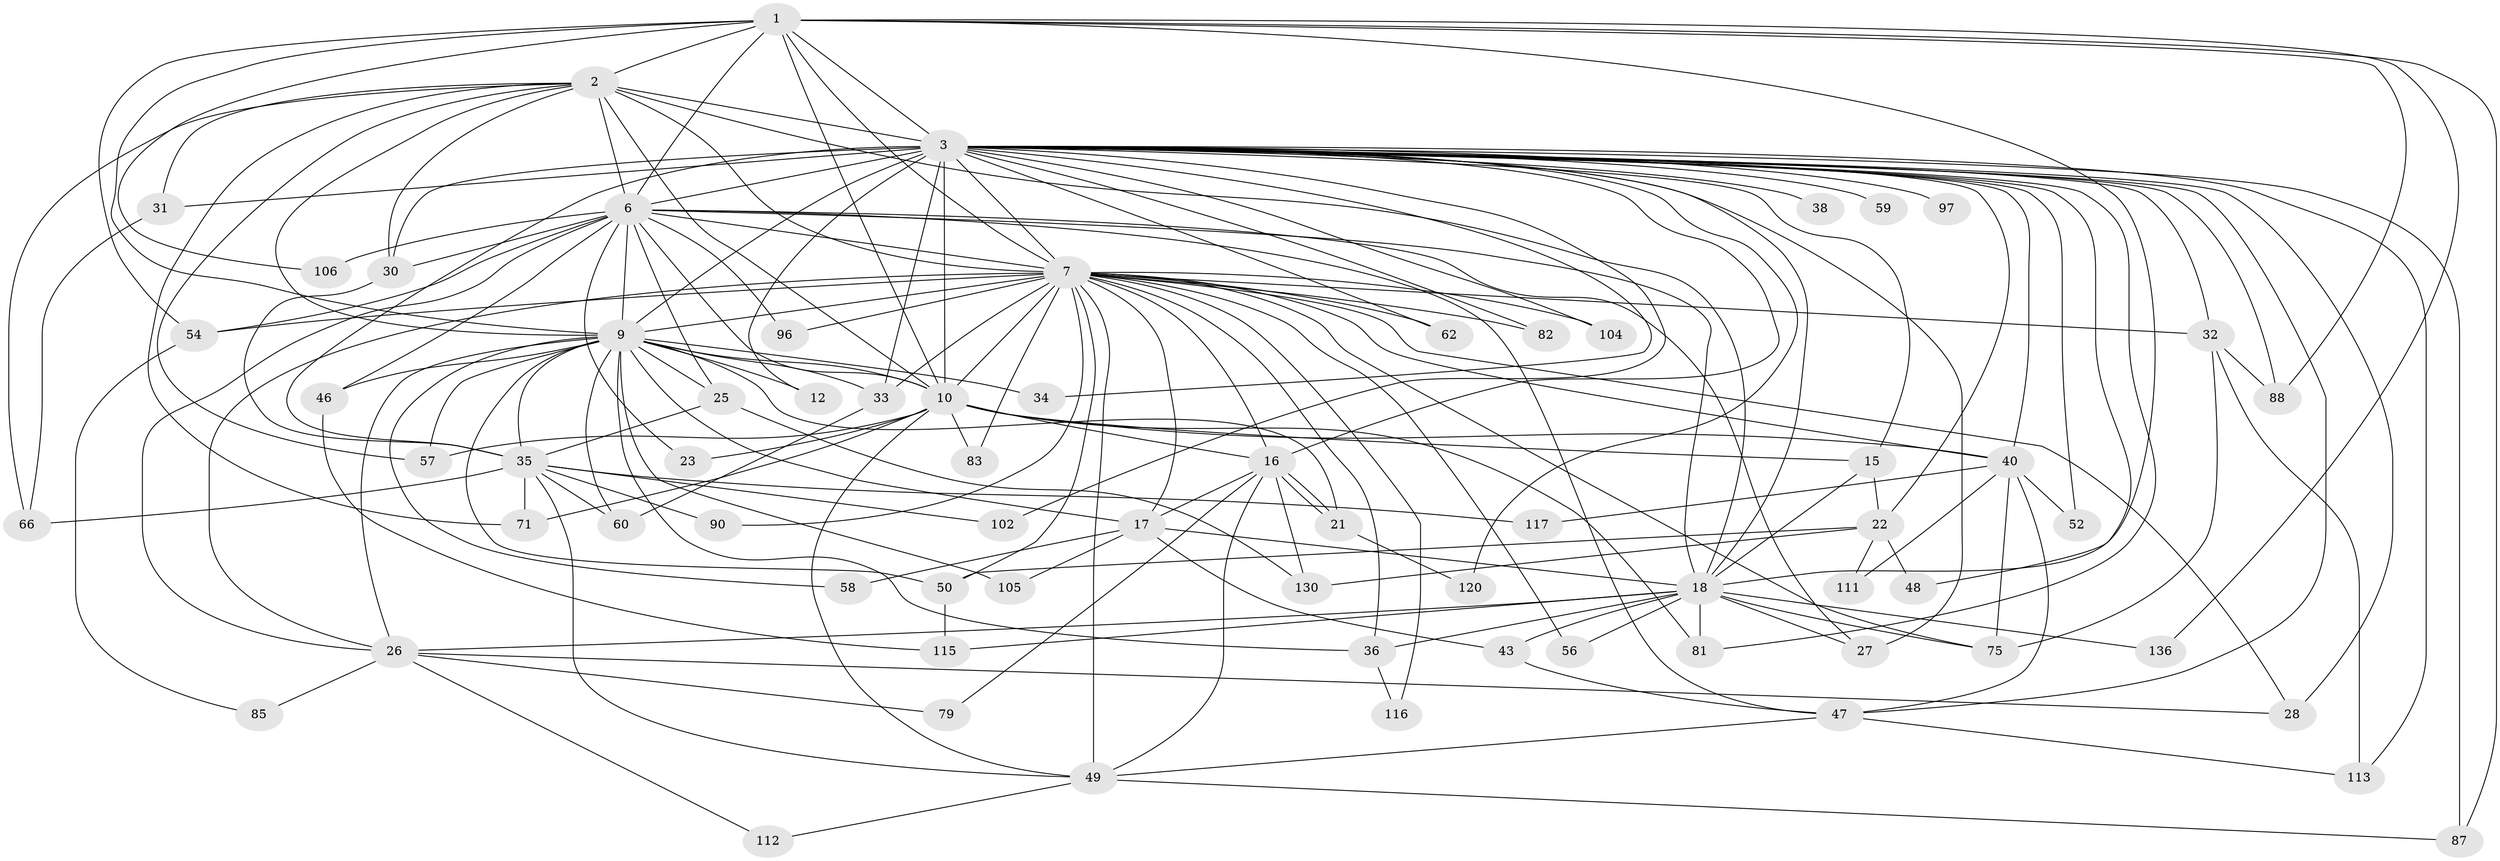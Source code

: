 // original degree distribution, {16: 0.0072992700729927005, 17: 0.0072992700729927005, 22: 0.0072992700729927005, 28: 0.0072992700729927005, 23: 0.0072992700729927005, 14: 0.014598540145985401, 31: 0.0072992700729927005, 18: 0.0072992700729927005, 26: 0.0072992700729927005, 20: 0.0072992700729927005, 6: 0.021897810218978103, 3: 0.22627737226277372, 5: 0.043795620437956206, 2: 0.4744525547445255, 4: 0.12408759124087591, 8: 0.014598540145985401, 7: 0.014598540145985401}
// Generated by graph-tools (version 1.1) at 2025/13/03/09/25 04:13:44]
// undirected, 68 vertices, 176 edges
graph export_dot {
graph [start="1"]
  node [color=gray90,style=filled];
  1;
  2;
  3 [super="+42+39+4+69+11+110"];
  6 [super="+8+61"];
  7 [super="+109"];
  9 [super="+74+41+72+76+65+29+13"];
  10;
  12 [super="+107"];
  15 [super="+68"];
  16 [super="+51"];
  17 [super="+24"];
  18 [super="+19"];
  21;
  22;
  23;
  25;
  26 [super="+118+45"];
  27 [super="+132"];
  28;
  30 [super="+128"];
  31;
  32 [super="+124"];
  33;
  34;
  35 [super="+37"];
  36 [super="+89"];
  38;
  40 [super="+101+44"];
  43;
  46;
  47 [super="+78+70+64"];
  48;
  49 [super="+63"];
  50 [super="+73"];
  52 [super="+134"];
  54 [super="+123"];
  56;
  57 [super="+94"];
  58;
  59;
  60;
  62;
  66;
  71;
  75 [super="+77"];
  79;
  81;
  82;
  83;
  85;
  87;
  88;
  90;
  96;
  97;
  102;
  104;
  105;
  106;
  111;
  112;
  113;
  115 [super="+126"];
  116;
  117;
  120;
  130 [super="+131"];
  136;
  1 -- 2;
  1 -- 3 [weight=3];
  1 -- 6 [weight=3];
  1 -- 7;
  1 -- 9;
  1 -- 10;
  1 -- 18;
  1 -- 54;
  1 -- 87;
  1 -- 88;
  1 -- 106;
  1 -- 136;
  2 -- 3 [weight=4];
  2 -- 6 [weight=2];
  2 -- 7;
  2 -- 9 [weight=2];
  2 -- 10;
  2 -- 18;
  2 -- 30;
  2 -- 31;
  2 -- 57;
  2 -- 66;
  2 -- 71;
  3 -- 6 [weight=10];
  3 -- 7 [weight=3];
  3 -- 9 [weight=8];
  3 -- 10 [weight=4];
  3 -- 15;
  3 -- 16;
  3 -- 38 [weight=2];
  3 -- 59 [weight=2];
  3 -- 120;
  3 -- 12 [weight=2];
  3 -- 40 [weight=2];
  3 -- 97 [weight=2];
  3 -- 18;
  3 -- 22 [weight=2];
  3 -- 27 [weight=2];
  3 -- 28;
  3 -- 30;
  3 -- 31;
  3 -- 32;
  3 -- 33;
  3 -- 34;
  3 -- 35 [weight=2];
  3 -- 47;
  3 -- 48;
  3 -- 52;
  3 -- 62;
  3 -- 81;
  3 -- 82;
  3 -- 87;
  3 -- 102;
  3 -- 104;
  3 -- 113;
  3 -- 88;
  6 -- 7 [weight=2];
  6 -- 9 [weight=3];
  6 -- 10 [weight=2];
  6 -- 23;
  6 -- 30;
  6 -- 25;
  6 -- 27;
  6 -- 46 [weight=2];
  6 -- 47;
  6 -- 54;
  6 -- 96;
  6 -- 106;
  6 -- 26;
  6 -- 18;
  7 -- 9 [weight=2];
  7 -- 10;
  7 -- 16;
  7 -- 17;
  7 -- 28;
  7 -- 32;
  7 -- 33;
  7 -- 36;
  7 -- 40;
  7 -- 49 [weight=2];
  7 -- 50;
  7 -- 56;
  7 -- 62;
  7 -- 75;
  7 -- 82;
  7 -- 83;
  7 -- 90;
  7 -- 96;
  7 -- 104;
  7 -- 116;
  7 -- 54;
  7 -- 26;
  9 -- 10;
  9 -- 12;
  9 -- 17;
  9 -- 25;
  9 -- 33 [weight=2];
  9 -- 34;
  9 -- 46;
  9 -- 58;
  9 -- 36;
  9 -- 57;
  9 -- 60;
  9 -- 50;
  9 -- 21;
  9 -- 105;
  9 -- 35;
  9 -- 26;
  10 -- 15;
  10 -- 23;
  10 -- 49;
  10 -- 57;
  10 -- 71;
  10 -- 81;
  10 -- 83;
  10 -- 16 [weight=2];
  10 -- 40;
  15 -- 22;
  15 -- 18;
  16 -- 21;
  16 -- 21;
  16 -- 79;
  16 -- 130;
  16 -- 49;
  16 -- 17;
  17 -- 43;
  17 -- 18 [weight=2];
  17 -- 105;
  17 -- 58;
  18 -- 26;
  18 -- 43;
  18 -- 56;
  18 -- 75;
  18 -- 136;
  18 -- 115;
  18 -- 27;
  18 -- 81;
  18 -- 36;
  21 -- 120;
  22 -- 48;
  22 -- 50;
  22 -- 111;
  22 -- 130;
  25 -- 35;
  25 -- 130;
  26 -- 112;
  26 -- 85;
  26 -- 28;
  26 -- 79;
  30 -- 35;
  31 -- 66;
  32 -- 88;
  32 -- 113;
  32 -- 75;
  33 -- 60;
  35 -- 66;
  35 -- 102;
  35 -- 71;
  35 -- 49;
  35 -- 117;
  35 -- 90;
  35 -- 60;
  36 -- 116;
  40 -- 52 [weight=2];
  40 -- 111;
  40 -- 117;
  40 -- 75 [weight=2];
  40 -- 47;
  43 -- 47;
  46 -- 115;
  47 -- 49;
  47 -- 113;
  49 -- 87;
  49 -- 112;
  50 -- 115;
  54 -- 85;
}
